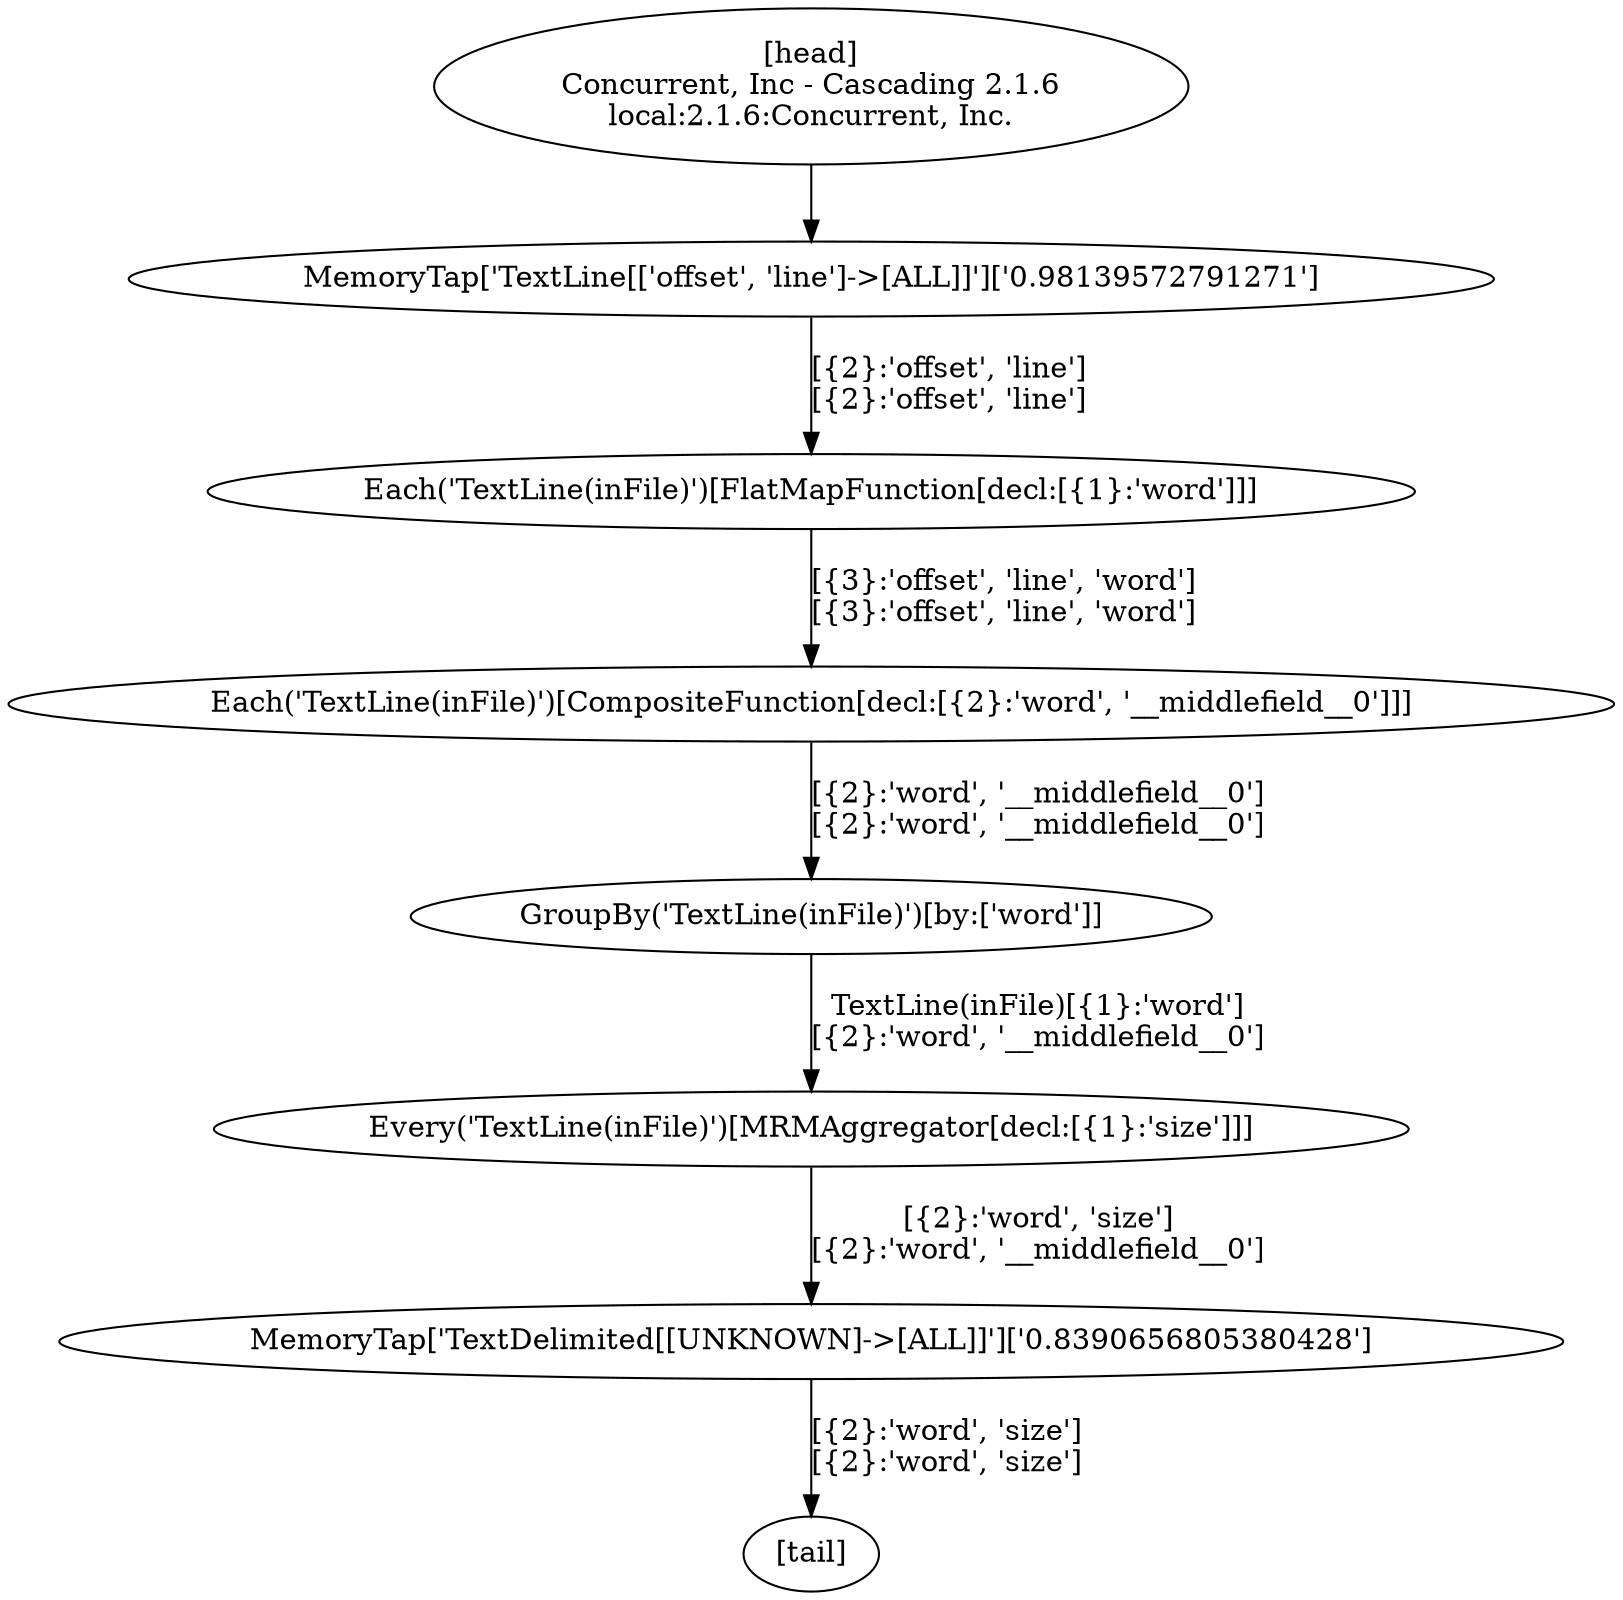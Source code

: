 digraph G {
  1 [label = "MemoryTap['TextDelimited[[UNKNOWN]->[ALL]]']['0.8390656805380428']"];
  2 [label = "Every('TextLine(inFile)')[MRMAggregator[decl:[{1}:'size']]]"];
  3 [label = "GroupBy('TextLine(inFile)')[by:['word']]"];
  4 [label = "Each('TextLine(inFile)')[CompositeFunction[decl:[{2}:'word', '__middlefield__0']]]"];
  5 [label = "Each('TextLine(inFile)')[FlatMapFunction[decl:[{1}:'word']]]"];
  6 [label = "MemoryTap['TextLine[['offset', 'line']->[ALL]]']['0.98139572791271']"];
  7 [label = "[head]\nConcurrent, Inc - Cascading 2.1.6\nlocal:2.1.6:Concurrent, Inc."];
  8 [label = "[tail]"];
  5 -> 4 [label = "[{3}:'offset', 'line', 'word']\n[{3}:'offset', 'line', 'word']"];
  4 -> 3 [label = "[{2}:'word', '__middlefield__0']\n[{2}:'word', '__middlefield__0']"];
  3 -> 2 [label = "TextLine(inFile)[{1}:'word']\n[{2}:'word', '__middlefield__0']"];
  7 -> 6 [label = ""];
  1 -> 8 [label = "[{2}:'word', 'size']\n[{2}:'word', 'size']"];
  6 -> 5 [label = "[{2}:'offset', 'line']\n[{2}:'offset', 'line']"];
  2 -> 1 [label = "[{2}:'word', 'size']\n[{2}:'word', '__middlefield__0']"];
}
